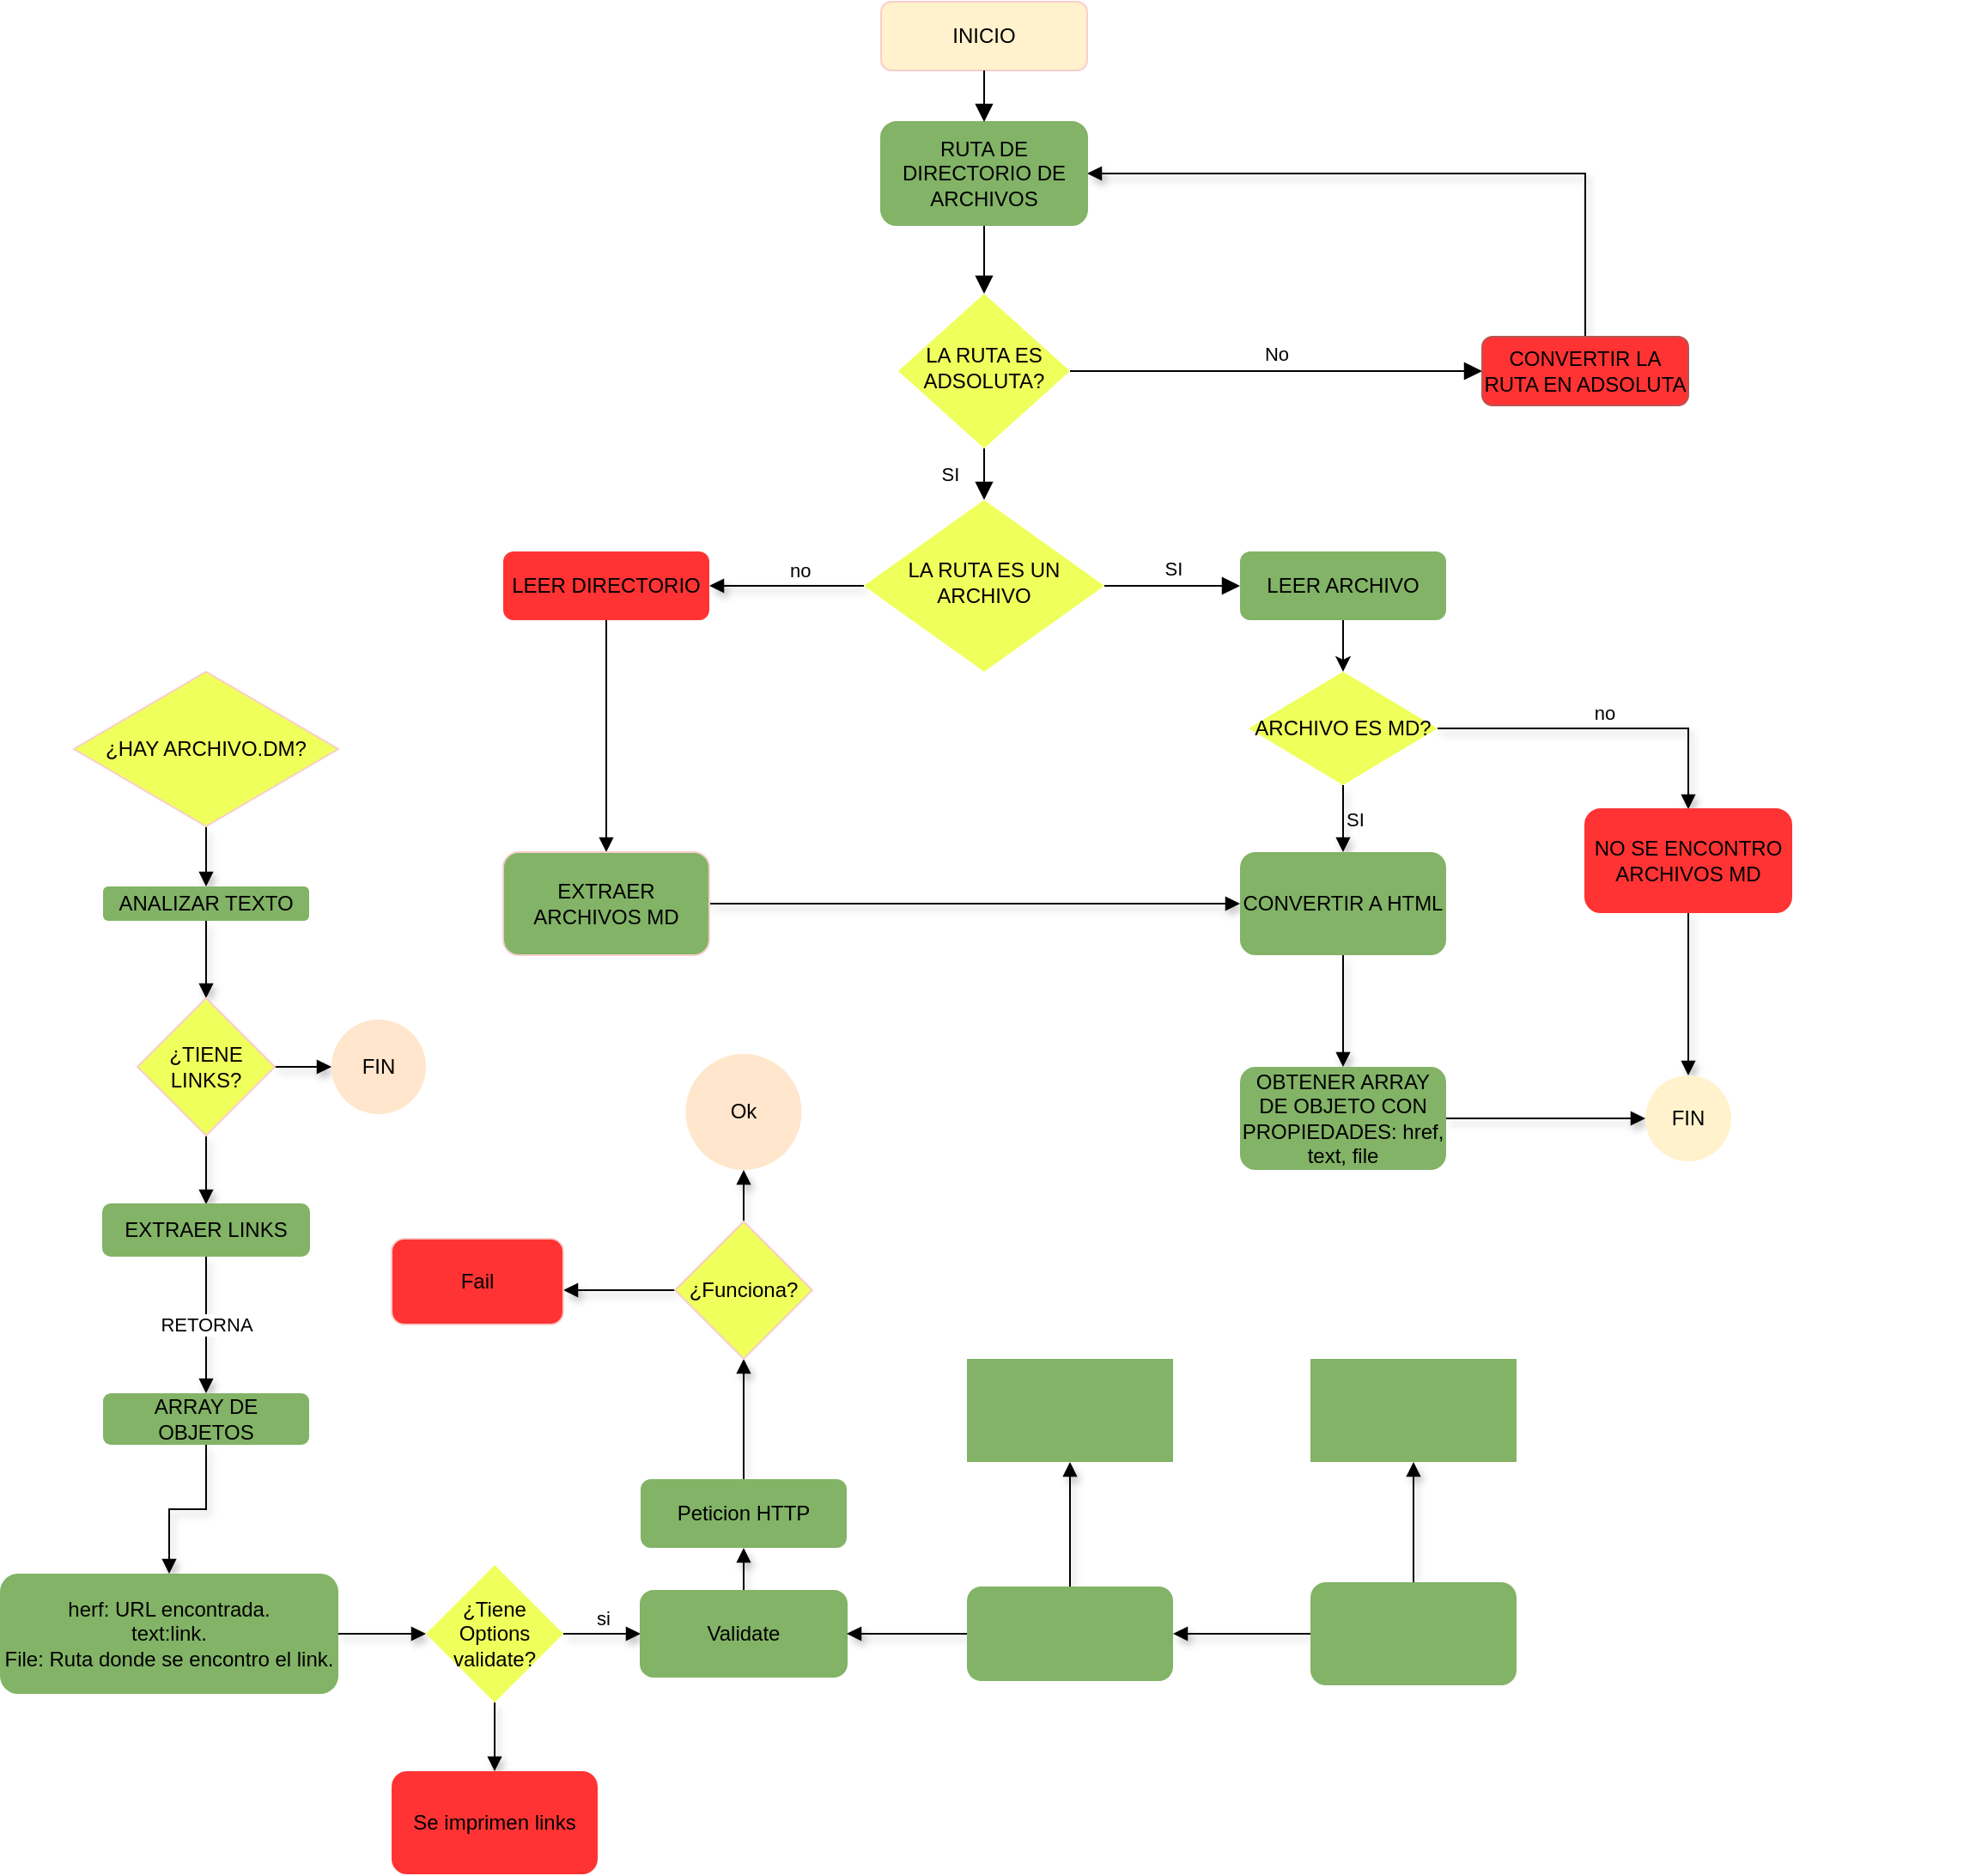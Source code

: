 <mxfile version="13.8.8" type="github">
  <diagram id="C5RBs43oDa-KdzZeNtuy" name="Page-1">
    <mxGraphModel dx="2067" dy="753" grid="1" gridSize="10" guides="1" tooltips="1" connect="1" arrows="1" fold="1" page="1" pageScale="1" pageWidth="827" pageHeight="1169" math="0" shadow="0">
      <root>
        <mxCell id="WIyWlLk6GJQsqaUBKTNV-0" />
        <mxCell id="WIyWlLk6GJQsqaUBKTNV-1" parent="WIyWlLk6GJQsqaUBKTNV-0" />
        <mxCell id="WIyWlLk6GJQsqaUBKTNV-2" value="" style="rounded=0;html=1;jettySize=auto;orthogonalLoop=1;fontSize=11;endArrow=block;endFill=1;endSize=8;strokeWidth=1;shadow=0;labelBackgroundColor=none;edgeStyle=orthogonalEdgeStyle;" parent="WIyWlLk6GJQsqaUBKTNV-1" source="4qd2jd1wBBacu8XDhGlY-1" target="WIyWlLk6GJQsqaUBKTNV-6" edge="1">
          <mxGeometry relative="1" as="geometry" />
        </mxCell>
        <mxCell id="WIyWlLk6GJQsqaUBKTNV-3" value="INICIO" style="rounded=1;whiteSpace=wrap;html=1;fontSize=12;glass=0;strokeWidth=1;shadow=0;fillColor=#fff2cc;strokeColor=#F8CECC;" parent="WIyWlLk6GJQsqaUBKTNV-1" vertex="1">
          <mxGeometry x="150" y="30" width="120" height="40" as="geometry" />
        </mxCell>
        <mxCell id="WIyWlLk6GJQsqaUBKTNV-4" value="SI" style="rounded=0;html=1;jettySize=auto;orthogonalLoop=1;fontSize=11;endArrow=block;endFill=1;endSize=8;strokeWidth=1;shadow=0;labelBackgroundColor=none;edgeStyle=orthogonalEdgeStyle;" parent="WIyWlLk6GJQsqaUBKTNV-1" source="WIyWlLk6GJQsqaUBKTNV-6" target="WIyWlLk6GJQsqaUBKTNV-10" edge="1">
          <mxGeometry y="20" relative="1" as="geometry">
            <mxPoint as="offset" />
          </mxGeometry>
        </mxCell>
        <mxCell id="WIyWlLk6GJQsqaUBKTNV-5" value="No" style="edgeStyle=orthogonalEdgeStyle;rounded=0;html=1;jettySize=auto;orthogonalLoop=1;fontSize=11;endArrow=block;endFill=1;endSize=8;strokeWidth=1;shadow=0;labelBackgroundColor=none;" parent="WIyWlLk6GJQsqaUBKTNV-1" source="WIyWlLk6GJQsqaUBKTNV-6" target="WIyWlLk6GJQsqaUBKTNV-7" edge="1">
          <mxGeometry y="10" relative="1" as="geometry">
            <mxPoint as="offset" />
          </mxGeometry>
        </mxCell>
        <mxCell id="WIyWlLk6GJQsqaUBKTNV-6" value="LA RUTA ES ADSOLUTA?" style="rhombus;whiteSpace=wrap;html=1;shadow=0;fontFamily=Helvetica;fontSize=12;align=center;strokeWidth=1;spacing=6;spacingTop=-4;fillColor=#EFFF5C;strokeColor=none;" parent="WIyWlLk6GJQsqaUBKTNV-1" vertex="1">
          <mxGeometry x="160" y="200" width="100" height="90" as="geometry" />
        </mxCell>
        <mxCell id="4qd2jd1wBBacu8XDhGlY-19" style="edgeStyle=orthogonalEdgeStyle;rounded=0;orthogonalLoop=1;jettySize=auto;html=1;shadow=1;labelBackgroundColor=none;startArrow=none;startFill=0;endArrow=block;endFill=1;align=left;entryX=1;entryY=0.5;entryDx=0;entryDy=0;" edge="1" parent="WIyWlLk6GJQsqaUBKTNV-1" source="WIyWlLk6GJQsqaUBKTNV-7" target="4qd2jd1wBBacu8XDhGlY-1">
          <mxGeometry relative="1" as="geometry">
            <mxPoint x="470" y="110" as="targetPoint" />
            <Array as="points">
              <mxPoint x="560" y="130" />
            </Array>
          </mxGeometry>
        </mxCell>
        <mxCell id="WIyWlLk6GJQsqaUBKTNV-7" value="CONVERTIR LA RUTA EN ADSOLUTA" style="rounded=1;whiteSpace=wrap;html=1;fontSize=12;glass=0;strokeWidth=1;shadow=0;strokeColor=#b85450;fillColor=#FF3333;" parent="WIyWlLk6GJQsqaUBKTNV-1" vertex="1">
          <mxGeometry x="500" y="225" width="120" height="40" as="geometry" />
        </mxCell>
        <mxCell id="WIyWlLk6GJQsqaUBKTNV-9" value="SI" style="edgeStyle=orthogonalEdgeStyle;rounded=0;html=1;jettySize=auto;orthogonalLoop=1;fontSize=11;endArrow=block;endFill=1;endSize=8;strokeWidth=1;shadow=0;labelBackgroundColor=none;" parent="WIyWlLk6GJQsqaUBKTNV-1" source="WIyWlLk6GJQsqaUBKTNV-10" target="WIyWlLk6GJQsqaUBKTNV-12" edge="1">
          <mxGeometry y="10" relative="1" as="geometry">
            <mxPoint as="offset" />
          </mxGeometry>
        </mxCell>
        <mxCell id="4qd2jd1wBBacu8XDhGlY-20" value="no" style="edgeStyle=orthogonalEdgeStyle;rounded=0;orthogonalLoop=1;jettySize=auto;html=1;exitX=0;exitY=0.5;exitDx=0;exitDy=0;shadow=1;labelBackgroundColor=none;startArrow=none;startFill=0;endArrow=block;endFill=1;align=left;verticalAlign=bottom;" edge="1" parent="WIyWlLk6GJQsqaUBKTNV-1" source="WIyWlLk6GJQsqaUBKTNV-10" target="WIyWlLk6GJQsqaUBKTNV-11">
          <mxGeometry relative="1" as="geometry" />
        </mxCell>
        <mxCell id="WIyWlLk6GJQsqaUBKTNV-10" value="LA RUTA ES UN ARCHIVO" style="rhombus;whiteSpace=wrap;html=1;shadow=0;fontFamily=Helvetica;fontSize=12;align=center;strokeWidth=1;spacing=6;spacingTop=-4;fillColor=#EFFF5C;strokeColor=none;" parent="WIyWlLk6GJQsqaUBKTNV-1" vertex="1">
          <mxGeometry x="140" y="320" width="140" height="100" as="geometry" />
        </mxCell>
        <mxCell id="4qd2jd1wBBacu8XDhGlY-3" style="edgeStyle=orthogonalEdgeStyle;rounded=0;orthogonalLoop=1;jettySize=auto;html=1;exitX=0.5;exitY=1;exitDx=0;exitDy=0;endArrow=block;endFill=1;" edge="1" parent="WIyWlLk6GJQsqaUBKTNV-1" source="WIyWlLk6GJQsqaUBKTNV-11" target="4qd2jd1wBBacu8XDhGlY-2">
          <mxGeometry relative="1" as="geometry" />
        </mxCell>
        <mxCell id="WIyWlLk6GJQsqaUBKTNV-11" value="LEER DIRECTORIO" style="rounded=1;whiteSpace=wrap;html=1;fontSize=12;glass=0;strokeWidth=1;shadow=0;fillColor=#FF3333;strokeColor=none;" parent="WIyWlLk6GJQsqaUBKTNV-1" vertex="1">
          <mxGeometry x="-70" y="350" width="120" height="40" as="geometry" />
        </mxCell>
        <mxCell id="4qd2jd1wBBacu8XDhGlY-5" style="edgeStyle=orthogonalEdgeStyle;rounded=0;orthogonalLoop=1;jettySize=auto;html=1;exitX=0.5;exitY=1;exitDx=0;exitDy=0;entryX=0.5;entryY=0;entryDx=0;entryDy=0;" edge="1" parent="WIyWlLk6GJQsqaUBKTNV-1" source="WIyWlLk6GJQsqaUBKTNV-12" target="4qd2jd1wBBacu8XDhGlY-4">
          <mxGeometry relative="1" as="geometry" />
        </mxCell>
        <mxCell id="WIyWlLk6GJQsqaUBKTNV-12" value="LEER ARCHIVO" style="rounded=1;whiteSpace=wrap;html=1;fontSize=12;glass=0;strokeWidth=1;shadow=0;fillColor=#82B366;strokeColor=none;" parent="WIyWlLk6GJQsqaUBKTNV-1" vertex="1">
          <mxGeometry x="359" y="350" width="120" height="40" as="geometry" />
        </mxCell>
        <mxCell id="4qd2jd1wBBacu8XDhGlY-16" style="edgeStyle=orthogonalEdgeStyle;rounded=0;orthogonalLoop=1;jettySize=auto;html=1;entryX=0;entryY=0.5;entryDx=0;entryDy=0;shadow=1;labelBackgroundColor=none;startArrow=none;startFill=0;endArrow=block;endFill=1;" edge="1" parent="WIyWlLk6GJQsqaUBKTNV-1" source="4qd2jd1wBBacu8XDhGlY-2" target="4qd2jd1wBBacu8XDhGlY-10">
          <mxGeometry relative="1" as="geometry" />
        </mxCell>
        <mxCell id="4qd2jd1wBBacu8XDhGlY-2" value="EXTRAER ARCHIVOS MD" style="rounded=1;whiteSpace=wrap;html=1;strokeColor=#F8CECC;fillColor=#82B366;" vertex="1" parent="WIyWlLk6GJQsqaUBKTNV-1">
          <mxGeometry x="-70" y="525" width="120" height="60" as="geometry" />
        </mxCell>
        <mxCell id="4qd2jd1wBBacu8XDhGlY-6" style="edgeStyle=orthogonalEdgeStyle;rounded=0;orthogonalLoop=1;jettySize=auto;html=1;endArrow=block;endFill=0;strokeColor=none;" edge="1" parent="WIyWlLk6GJQsqaUBKTNV-1" source="4qd2jd1wBBacu8XDhGlY-4">
          <mxGeometry relative="1" as="geometry">
            <mxPoint x="785" y="550" as="targetPoint" />
          </mxGeometry>
        </mxCell>
        <mxCell id="4qd2jd1wBBacu8XDhGlY-7" value="&lt;div&gt;no&lt;/div&gt;" style="edgeStyle=orthogonalEdgeStyle;rounded=0;orthogonalLoop=1;jettySize=auto;html=1;shadow=1;startArrow=none;startFill=0;endArrow=block;endFill=1;align=center;verticalAlign=bottom;labelBackgroundColor=none;labelPosition=center;verticalLabelPosition=top;" edge="1" parent="WIyWlLk6GJQsqaUBKTNV-1" source="4qd2jd1wBBacu8XDhGlY-4" target="4qd2jd1wBBacu8XDhGlY-8">
          <mxGeometry relative="1" as="geometry">
            <mxPoint x="560" y="544" as="targetPoint" />
          </mxGeometry>
        </mxCell>
        <mxCell id="4qd2jd1wBBacu8XDhGlY-9" value="SI" style="edgeStyle=orthogonalEdgeStyle;rounded=0;orthogonalLoop=1;jettySize=auto;html=1;shadow=1;labelBackgroundColor=none;startArrow=none;startFill=0;endArrow=block;endFill=1;verticalAlign=middle;align=left;" edge="1" parent="WIyWlLk6GJQsqaUBKTNV-1" source="4qd2jd1wBBacu8XDhGlY-4" target="4qd2jd1wBBacu8XDhGlY-10">
          <mxGeometry relative="1" as="geometry">
            <mxPoint x="414.0" y="640" as="targetPoint" />
          </mxGeometry>
        </mxCell>
        <mxCell id="4qd2jd1wBBacu8XDhGlY-4" value="ARCHIVO ES MD?" style="rhombus;whiteSpace=wrap;html=1;fillColor=#EFFF5C;strokeColor=none;" vertex="1" parent="WIyWlLk6GJQsqaUBKTNV-1">
          <mxGeometry x="364" y="420" width="110" height="66" as="geometry" />
        </mxCell>
        <mxCell id="4qd2jd1wBBacu8XDhGlY-15" style="edgeStyle=orthogonalEdgeStyle;rounded=0;orthogonalLoop=1;jettySize=auto;html=1;entryX=0.5;entryY=0;entryDx=0;entryDy=0;shadow=1;labelBackgroundColor=none;startArrow=none;startFill=0;endArrow=block;endFill=1;" edge="1" parent="WIyWlLk6GJQsqaUBKTNV-1" source="4qd2jd1wBBacu8XDhGlY-8" target="4qd2jd1wBBacu8XDhGlY-13">
          <mxGeometry relative="1" as="geometry" />
        </mxCell>
        <mxCell id="4qd2jd1wBBacu8XDhGlY-8" value="NO SE ENCONTRO ARCHIVOS MD" style="rounded=1;whiteSpace=wrap;html=1;fillColor=#FF3333;strokeColor=#FF3333;" vertex="1" parent="WIyWlLk6GJQsqaUBKTNV-1">
          <mxGeometry x="560" y="500" width="120" height="60" as="geometry" />
        </mxCell>
        <mxCell id="4qd2jd1wBBacu8XDhGlY-12" style="edgeStyle=orthogonalEdgeStyle;rounded=0;orthogonalLoop=1;jettySize=auto;html=1;entryX=0.5;entryY=0;entryDx=0;entryDy=0;shadow=1;labelBackgroundColor=none;startArrow=none;startFill=0;endArrow=block;endFill=1;" edge="1" parent="WIyWlLk6GJQsqaUBKTNV-1" source="4qd2jd1wBBacu8XDhGlY-10" target="4qd2jd1wBBacu8XDhGlY-11">
          <mxGeometry relative="1" as="geometry" />
        </mxCell>
        <mxCell id="4qd2jd1wBBacu8XDhGlY-10" value="CONVERTIR A HTML" style="rounded=1;whiteSpace=wrap;html=1;fillColor=#82B366;strokeColor=none;" vertex="1" parent="WIyWlLk6GJQsqaUBKTNV-1">
          <mxGeometry x="359.0" y="525" width="120" height="60" as="geometry" />
        </mxCell>
        <mxCell id="4qd2jd1wBBacu8XDhGlY-14" style="edgeStyle=orthogonalEdgeStyle;rounded=0;orthogonalLoop=1;jettySize=auto;html=1;entryX=0;entryY=0.5;entryDx=0;entryDy=0;shadow=1;labelBackgroundColor=none;startArrow=none;startFill=0;endArrow=block;endFill=1;" edge="1" parent="WIyWlLk6GJQsqaUBKTNV-1" source="4qd2jd1wBBacu8XDhGlY-11" target="4qd2jd1wBBacu8XDhGlY-13">
          <mxGeometry relative="1" as="geometry" />
        </mxCell>
        <mxCell id="4qd2jd1wBBacu8XDhGlY-11" value="OBTENER ARRAY DE OBJETO CON PROPIEDADES: href, text, file" style="rounded=1;whiteSpace=wrap;html=1;fillColor=#82B366;strokeColor=none;" vertex="1" parent="WIyWlLk6GJQsqaUBKTNV-1">
          <mxGeometry x="359" y="650" width="120" height="60" as="geometry" />
        </mxCell>
        <mxCell id="4qd2jd1wBBacu8XDhGlY-13" value="FIN" style="ellipse;whiteSpace=wrap;html=1;aspect=fixed;fillColor=#fff2cc;strokeColor=none;" vertex="1" parent="WIyWlLk6GJQsqaUBKTNV-1">
          <mxGeometry x="595" y="655" width="50" height="50" as="geometry" />
        </mxCell>
        <mxCell id="4qd2jd1wBBacu8XDhGlY-1" value="RUTA DE DIRECTORIO DE ARCHIVOS" style="rounded=1;whiteSpace=wrap;html=1;strokeColor=#82b366;fillColor=#82B366;" vertex="1" parent="WIyWlLk6GJQsqaUBKTNV-1">
          <mxGeometry x="150" y="100" width="120" height="60" as="geometry" />
        </mxCell>
        <mxCell id="4qd2jd1wBBacu8XDhGlY-18" value="" style="rounded=0;html=1;jettySize=auto;orthogonalLoop=1;fontSize=11;endArrow=block;endFill=1;endSize=8;strokeWidth=1;shadow=0;labelBackgroundColor=none;edgeStyle=orthogonalEdgeStyle;" edge="1" parent="WIyWlLk6GJQsqaUBKTNV-1" source="WIyWlLk6GJQsqaUBKTNV-3" target="4qd2jd1wBBacu8XDhGlY-1">
          <mxGeometry relative="1" as="geometry">
            <mxPoint x="210" y="70" as="sourcePoint" />
            <mxPoint x="210" y="230" as="targetPoint" />
          </mxGeometry>
        </mxCell>
        <mxCell id="4qd2jd1wBBacu8XDhGlY-23" style="edgeStyle=orthogonalEdgeStyle;rounded=0;orthogonalLoop=1;jettySize=auto;html=1;entryX=0.5;entryY=0;entryDx=0;entryDy=0;shadow=1;labelBackgroundColor=none;startArrow=none;startFill=0;endArrow=block;endFill=1;align=left;" edge="1" parent="WIyWlLk6GJQsqaUBKTNV-1" source="4qd2jd1wBBacu8XDhGlY-21" target="4qd2jd1wBBacu8XDhGlY-22">
          <mxGeometry relative="1" as="geometry" />
        </mxCell>
        <mxCell id="4qd2jd1wBBacu8XDhGlY-21" value="¿HAY ARCHIVO.DM?" style="rhombus;whiteSpace=wrap;html=1;strokeColor=#F8CECC;gradientColor=none;fillColor=#EFFF5C;" vertex="1" parent="WIyWlLk6GJQsqaUBKTNV-1">
          <mxGeometry x="-320" y="420" width="154" height="90" as="geometry" />
        </mxCell>
        <mxCell id="4qd2jd1wBBacu8XDhGlY-25" style="edgeStyle=orthogonalEdgeStyle;rounded=0;orthogonalLoop=1;jettySize=auto;html=1;exitX=0.5;exitY=1;exitDx=0;exitDy=0;entryX=0.5;entryY=0;entryDx=0;entryDy=0;shadow=1;labelBackgroundColor=none;startArrow=none;startFill=0;endArrow=block;endFill=1;align=left;" edge="1" parent="WIyWlLk6GJQsqaUBKTNV-1" source="4qd2jd1wBBacu8XDhGlY-22" target="4qd2jd1wBBacu8XDhGlY-24">
          <mxGeometry relative="1" as="geometry" />
        </mxCell>
        <mxCell id="4qd2jd1wBBacu8XDhGlY-22" value="ANALIZAR TEXTO" style="rounded=1;whiteSpace=wrap;html=1;gradientColor=none;fillColor=#82B366;strokeColor=none;" vertex="1" parent="WIyWlLk6GJQsqaUBKTNV-1">
          <mxGeometry x="-303" y="545" width="120" height="20" as="geometry" />
        </mxCell>
        <mxCell id="4qd2jd1wBBacu8XDhGlY-26" style="edgeStyle=orthogonalEdgeStyle;rounded=0;orthogonalLoop=1;jettySize=auto;html=1;shadow=1;labelBackgroundColor=none;startArrow=none;startFill=0;endArrow=block;endFill=1;align=left;" edge="1" parent="WIyWlLk6GJQsqaUBKTNV-1" source="4qd2jd1wBBacu8XDhGlY-24" target="4qd2jd1wBBacu8XDhGlY-27">
          <mxGeometry relative="1" as="geometry">
            <mxPoint x="80" y="840.0" as="targetPoint" />
          </mxGeometry>
        </mxCell>
        <mxCell id="4qd2jd1wBBacu8XDhGlY-29" style="edgeStyle=orthogonalEdgeStyle;rounded=0;orthogonalLoop=1;jettySize=auto;html=1;entryX=0.5;entryY=0;entryDx=0;entryDy=0;shadow=1;labelBackgroundColor=none;startArrow=none;startFill=0;endArrow=block;endFill=1;align=left;" edge="1" parent="WIyWlLk6GJQsqaUBKTNV-1" source="4qd2jd1wBBacu8XDhGlY-24" target="4qd2jd1wBBacu8XDhGlY-28">
          <mxGeometry relative="1" as="geometry" />
        </mxCell>
        <mxCell id="4qd2jd1wBBacu8XDhGlY-24" value="¿TIENE LINKS?" style="rhombus;whiteSpace=wrap;html=1;strokeColor=#F8CECC;fillColor=#EFFF5C;gradientColor=none;" vertex="1" parent="WIyWlLk6GJQsqaUBKTNV-1">
          <mxGeometry x="-283" y="610" width="80" height="80" as="geometry" />
        </mxCell>
        <mxCell id="4qd2jd1wBBacu8XDhGlY-27" value="FIN" style="ellipse;whiteSpace=wrap;html=1;aspect=fixed;fillColor=#ffe6cc;strokeColor=none;" vertex="1" parent="WIyWlLk6GJQsqaUBKTNV-1">
          <mxGeometry x="-170" y="622.5" width="55" height="55" as="geometry" />
        </mxCell>
        <mxCell id="4qd2jd1wBBacu8XDhGlY-32" value="RETORNA" style="edgeStyle=orthogonalEdgeStyle;rounded=0;orthogonalLoop=1;jettySize=auto;shadow=1;labelBackgroundColor=#ffffff;startArrow=none;startFill=0;endArrow=block;endFill=1;align=center;verticalAlign=middle;labelBorderColor=none;html=1;jumpStyle=none;sketch=0;horizontal=1;" edge="1" parent="WIyWlLk6GJQsqaUBKTNV-1" source="4qd2jd1wBBacu8XDhGlY-28" target="4qd2jd1wBBacu8XDhGlY-30">
          <mxGeometry relative="1" as="geometry" />
        </mxCell>
        <mxCell id="4qd2jd1wBBacu8XDhGlY-28" value="EXTRAER LINKS" style="rounded=1;whiteSpace=wrap;html=1;strokeColor=#82b366;fillColor=#82B366;" vertex="1" parent="WIyWlLk6GJQsqaUBKTNV-1">
          <mxGeometry x="-303" y="730" width="120" height="30" as="geometry" />
        </mxCell>
        <mxCell id="4qd2jd1wBBacu8XDhGlY-38" style="edgeStyle=orthogonalEdgeStyle;rounded=0;sketch=0;jumpStyle=none;orthogonalLoop=1;jettySize=auto;html=1;shadow=1;labelBackgroundColor=#ffffff;startArrow=none;startFill=0;endArrow=block;endFill=1;strokeColor=#000000;fontColor=#000000;align=center;" edge="1" parent="WIyWlLk6GJQsqaUBKTNV-1" source="4qd2jd1wBBacu8XDhGlY-30" target="4qd2jd1wBBacu8XDhGlY-37">
          <mxGeometry relative="1" as="geometry" />
        </mxCell>
        <mxCell id="4qd2jd1wBBacu8XDhGlY-30" value="ARRAY DE OBJETOS" style="rounded=1;whiteSpace=wrap;html=1;gradientColor=none;fillColor=#82B366;strokeColor=none;" vertex="1" parent="WIyWlLk6GJQsqaUBKTNV-1">
          <mxGeometry x="-303" y="840" width="120" height="30" as="geometry" />
        </mxCell>
        <mxCell id="4qd2jd1wBBacu8XDhGlY-40" style="edgeStyle=orthogonalEdgeStyle;rounded=0;sketch=0;jumpStyle=none;orthogonalLoop=1;jettySize=auto;html=1;shadow=1;labelBackgroundColor=#ffffff;startArrow=none;startFill=0;endArrow=block;endFill=1;strokeColor=#000000;fontColor=#000000;align=center;" edge="1" parent="WIyWlLk6GJQsqaUBKTNV-1" source="4qd2jd1wBBacu8XDhGlY-37" target="4qd2jd1wBBacu8XDhGlY-39">
          <mxGeometry relative="1" as="geometry" />
        </mxCell>
        <mxCell id="4qd2jd1wBBacu8XDhGlY-37" value="herf: URL encontrada.&lt;br&gt;text:link.&lt;br&gt;File: Ruta donde se encontro el link." style="rounded=1;whiteSpace=wrap;html=1;gradientColor=none;fontColor=#000000;fillColor=#82B366;strokeColor=none;align=center;" vertex="1" parent="WIyWlLk6GJQsqaUBKTNV-1">
          <mxGeometry x="-363" y="945" width="197" height="70" as="geometry" />
        </mxCell>
        <mxCell id="4qd2jd1wBBacu8XDhGlY-53" value="si" style="edgeStyle=orthogonalEdgeStyle;rounded=0;sketch=0;jumpStyle=none;orthogonalLoop=1;jettySize=auto;html=1;shadow=1;labelBackgroundColor=#ffffff;startArrow=none;startFill=0;endArrow=block;endFill=1;strokeColor=#000000;fontColor=#000000;align=center;verticalAlign=bottom;" edge="1" parent="WIyWlLk6GJQsqaUBKTNV-1" source="4qd2jd1wBBacu8XDhGlY-39" target="4qd2jd1wBBacu8XDhGlY-41">
          <mxGeometry relative="1" as="geometry" />
        </mxCell>
        <mxCell id="4qd2jd1wBBacu8XDhGlY-67" style="edgeStyle=orthogonalEdgeStyle;rounded=0;sketch=0;jumpStyle=none;orthogonalLoop=1;jettySize=auto;html=1;shadow=1;labelBackgroundColor=#ffffff;startArrow=none;startFill=0;endArrow=block;endFill=1;strokeColor=#000000;fontColor=#000000;align=center;" edge="1" parent="WIyWlLk6GJQsqaUBKTNV-1" source="4qd2jd1wBBacu8XDhGlY-39" target="4qd2jd1wBBacu8XDhGlY-66">
          <mxGeometry relative="1" as="geometry" />
        </mxCell>
        <mxCell id="4qd2jd1wBBacu8XDhGlY-39" value="¿Tiene Options validate?" style="rhombus;whiteSpace=wrap;html=1;gradientColor=none;fontColor=#000000;fillColor=#EFFF5C;strokeColor=none;" vertex="1" parent="WIyWlLk6GJQsqaUBKTNV-1">
          <mxGeometry x="-115" y="940" width="80" height="80" as="geometry" />
        </mxCell>
        <mxCell id="4qd2jd1wBBacu8XDhGlY-54" style="edgeStyle=orthogonalEdgeStyle;rounded=0;sketch=0;jumpStyle=none;orthogonalLoop=1;jettySize=auto;html=1;entryX=0.5;entryY=1;entryDx=0;entryDy=0;shadow=1;labelBackgroundColor=#ffffff;startArrow=none;startFill=0;endArrow=block;endFill=1;strokeColor=#000000;fontColor=#000000;align=center;" edge="1" parent="WIyWlLk6GJQsqaUBKTNV-1" source="4qd2jd1wBBacu8XDhGlY-41" target="4qd2jd1wBBacu8XDhGlY-42">
          <mxGeometry relative="1" as="geometry" />
        </mxCell>
        <mxCell id="4qd2jd1wBBacu8XDhGlY-41" value="Validate" style="rounded=1;whiteSpace=wrap;html=1;strokeColor=#82b366;fillColor=#82B366;" vertex="1" parent="WIyWlLk6GJQsqaUBKTNV-1">
          <mxGeometry x="10" y="955" width="120" height="50" as="geometry" />
        </mxCell>
        <mxCell id="4qd2jd1wBBacu8XDhGlY-55" style="edgeStyle=orthogonalEdgeStyle;rounded=0;sketch=0;jumpStyle=none;orthogonalLoop=1;jettySize=auto;html=1;shadow=1;labelBackgroundColor=#ffffff;startArrow=none;startFill=0;endArrow=block;endFill=1;strokeColor=#000000;fontColor=#000000;align=center;" edge="1" parent="WIyWlLk6GJQsqaUBKTNV-1" source="4qd2jd1wBBacu8XDhGlY-42" target="4qd2jd1wBBacu8XDhGlY-44">
          <mxGeometry relative="1" as="geometry" />
        </mxCell>
        <mxCell id="4qd2jd1wBBacu8XDhGlY-42" value="Peticion HTTP" style="rounded=1;whiteSpace=wrap;html=1;gradientColor=none;fontColor=#000000;fillColor=#82B366;strokeColor=none;" vertex="1" parent="WIyWlLk6GJQsqaUBKTNV-1">
          <mxGeometry x="10" y="890" width="120" height="40" as="geometry" />
        </mxCell>
        <mxCell id="4qd2jd1wBBacu8XDhGlY-57" style="edgeStyle=orthogonalEdgeStyle;rounded=0;sketch=0;jumpStyle=none;orthogonalLoop=1;jettySize=auto;html=1;shadow=1;labelBackgroundColor=#ffffff;startArrow=none;startFill=0;endArrow=block;endFill=1;strokeColor=#000000;fontColor=#000000;align=center;" edge="1" parent="WIyWlLk6GJQsqaUBKTNV-1" source="4qd2jd1wBBacu8XDhGlY-44">
          <mxGeometry relative="1" as="geometry">
            <mxPoint x="-35" y="780.0" as="targetPoint" />
          </mxGeometry>
        </mxCell>
        <mxCell id="4qd2jd1wBBacu8XDhGlY-58" style="edgeStyle=orthogonalEdgeStyle;rounded=0;sketch=0;jumpStyle=none;orthogonalLoop=1;jettySize=auto;html=1;entryX=0.5;entryY=1;entryDx=0;entryDy=0;shadow=1;labelBackgroundColor=#ffffff;startArrow=none;startFill=0;endArrow=block;endFill=1;strokeColor=#000000;fontColor=#000000;align=center;" edge="1" parent="WIyWlLk6GJQsqaUBKTNV-1" source="4qd2jd1wBBacu8XDhGlY-44" target="4qd2jd1wBBacu8XDhGlY-46">
          <mxGeometry relative="1" as="geometry" />
        </mxCell>
        <mxCell id="4qd2jd1wBBacu8XDhGlY-44" value="¿Funciona?" style="rhombus;whiteSpace=wrap;html=1;strokeColor=#F8CECC;gradientColor=none;fontColor=#000000;fillColor=#EFFF5C;" vertex="1" parent="WIyWlLk6GJQsqaUBKTNV-1">
          <mxGeometry x="30" y="740" width="80" height="80" as="geometry" />
        </mxCell>
        <mxCell id="4qd2jd1wBBacu8XDhGlY-46" value="Ok" style="ellipse;whiteSpace=wrap;html=1;aspect=fixed;fillColor=#ffe6cc;strokeColor=none;" vertex="1" parent="WIyWlLk6GJQsqaUBKTNV-1">
          <mxGeometry x="36.25" y="642.5" width="67.5" height="67.5" as="geometry" />
        </mxCell>
        <mxCell id="4qd2jd1wBBacu8XDhGlY-64" style="edgeStyle=orthogonalEdgeStyle;rounded=0;sketch=0;jumpStyle=none;orthogonalLoop=1;jettySize=auto;html=1;entryX=0.5;entryY=1;entryDx=0;entryDy=0;shadow=1;labelBackgroundColor=#ffffff;startArrow=none;startFill=0;endArrow=block;endFill=1;strokeColor=#000000;fontColor=#000000;align=center;" edge="1" parent="WIyWlLk6GJQsqaUBKTNV-1" source="4qd2jd1wBBacu8XDhGlY-47" target="4qd2jd1wBBacu8XDhGlY-48">
          <mxGeometry relative="1" as="geometry" />
        </mxCell>
        <mxCell id="4qd2jd1wBBacu8XDhGlY-69" style="edgeStyle=orthogonalEdgeStyle;rounded=0;sketch=0;jumpStyle=none;orthogonalLoop=1;jettySize=auto;html=1;shadow=1;labelBackgroundColor=#ffffff;startArrow=none;startFill=0;endArrow=block;endFill=1;strokeColor=#000000;fontColor=#000000;align=center;" edge="1" parent="WIyWlLk6GJQsqaUBKTNV-1" source="4qd2jd1wBBacu8XDhGlY-47" target="4qd2jd1wBBacu8XDhGlY-41">
          <mxGeometry relative="1" as="geometry" />
        </mxCell>
        <mxCell id="4qd2jd1wBBacu8XDhGlY-47" value="" style="rounded=1;whiteSpace=wrap;html=1;gradientColor=none;fontColor=#000000;fillColor=#82B366;strokeColor=none;" vertex="1" parent="WIyWlLk6GJQsqaUBKTNV-1">
          <mxGeometry x="200" y="952.5" width="120" height="55" as="geometry" />
        </mxCell>
        <mxCell id="4qd2jd1wBBacu8XDhGlY-48" value="" style="rounded=0;whiteSpace=wrap;html=1;gradientColor=none;fontColor=#000000;strokeColor=none;fillColor=#82B366;" vertex="1" parent="WIyWlLk6GJQsqaUBKTNV-1">
          <mxGeometry x="200" y="820" width="120" height="60" as="geometry" />
        </mxCell>
        <mxCell id="4qd2jd1wBBacu8XDhGlY-65" style="edgeStyle=orthogonalEdgeStyle;rounded=0;sketch=0;jumpStyle=none;orthogonalLoop=1;jettySize=auto;html=1;shadow=1;labelBackgroundColor=#ffffff;startArrow=none;startFill=0;endArrow=block;endFill=1;strokeColor=#000000;fontColor=#000000;align=center;" edge="1" parent="WIyWlLk6GJQsqaUBKTNV-1" source="4qd2jd1wBBacu8XDhGlY-49" target="4qd2jd1wBBacu8XDhGlY-50">
          <mxGeometry relative="1" as="geometry" />
        </mxCell>
        <mxCell id="4qd2jd1wBBacu8XDhGlY-70" style="edgeStyle=orthogonalEdgeStyle;rounded=0;sketch=0;jumpStyle=none;orthogonalLoop=1;jettySize=auto;html=1;shadow=1;labelBackgroundColor=#ffffff;startArrow=none;startFill=0;endArrow=block;endFill=1;strokeColor=#000000;fontColor=#000000;align=center;" edge="1" parent="WIyWlLk6GJQsqaUBKTNV-1" source="4qd2jd1wBBacu8XDhGlY-49" target="4qd2jd1wBBacu8XDhGlY-47">
          <mxGeometry relative="1" as="geometry">
            <mxPoint x="330.0" y="980.0" as="targetPoint" />
          </mxGeometry>
        </mxCell>
        <mxCell id="4qd2jd1wBBacu8XDhGlY-49" value="" style="rounded=1;whiteSpace=wrap;html=1;gradientColor=none;fontColor=#000000;fillColor=#82B366;strokeColor=none;" vertex="1" parent="WIyWlLk6GJQsqaUBKTNV-1">
          <mxGeometry x="400" y="950" width="120" height="60" as="geometry" />
        </mxCell>
        <mxCell id="4qd2jd1wBBacu8XDhGlY-50" value="" style="rounded=0;whiteSpace=wrap;html=1;gradientColor=none;fontColor=#000000;fillColor=#82B366;strokeColor=none;" vertex="1" parent="WIyWlLk6GJQsqaUBKTNV-1">
          <mxGeometry x="400" y="820" width="120" height="60" as="geometry" />
        </mxCell>
        <mxCell id="4qd2jd1wBBacu8XDhGlY-66" value="Se imprimen links" style="rounded=1;whiteSpace=wrap;html=1;gradientColor=none;fontColor=#000000;fillColor=#FF3333;strokeColor=none;" vertex="1" parent="WIyWlLk6GJQsqaUBKTNV-1">
          <mxGeometry x="-135" y="1060" width="120" height="60" as="geometry" />
        </mxCell>
        <mxCell id="4qd2jd1wBBacu8XDhGlY-68" value="Fail" style="rounded=1;whiteSpace=wrap;html=1;strokeColor=#F8CECC;fillColor=#FF3333;gradientColor=none;fontColor=#000000;" vertex="1" parent="WIyWlLk6GJQsqaUBKTNV-1">
          <mxGeometry x="-135" y="750" width="100" height="50" as="geometry" />
        </mxCell>
      </root>
    </mxGraphModel>
  </diagram>
</mxfile>
